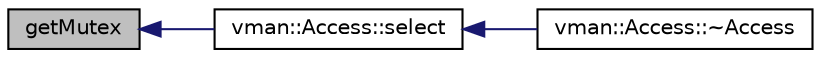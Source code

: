 digraph "getMutex"
{
  bgcolor="transparent";
  edge [fontname="Helvetica",fontsize="10",labelfontname="Helvetica",labelfontsize="10"];
  node [fontname="Helvetica",fontsize="10",shape=record];
  rankdir="LR";
  Node1 [label="getMutex",height=0.2,width=0.4,color="black", fillcolor="grey75", style="filled" fontcolor="black"];
  Node1 -> Node2 [dir="back",color="midnightblue",fontsize="10",style="solid",fontname="Helvetica"];
  Node2 [label="vman::Access::select",height=0.2,width=0.4,color="black",URL="$classvman_1_1_access.html#a521a5afeeda28b88bb571286bc2a6a23",tooltip="Updates the selection."];
  Node2 -> Node3 [dir="back",color="midnightblue",fontsize="10",style="solid",fontname="Helvetica"];
  Node3 [label="vman::Access::~Access",height=0.2,width=0.4,color="black",URL="$classvman_1_1_access.html#a96b77b7b88f020b59b183648017fc26a",tooltip="Deleting a locked access object will cause an error!"];
}
